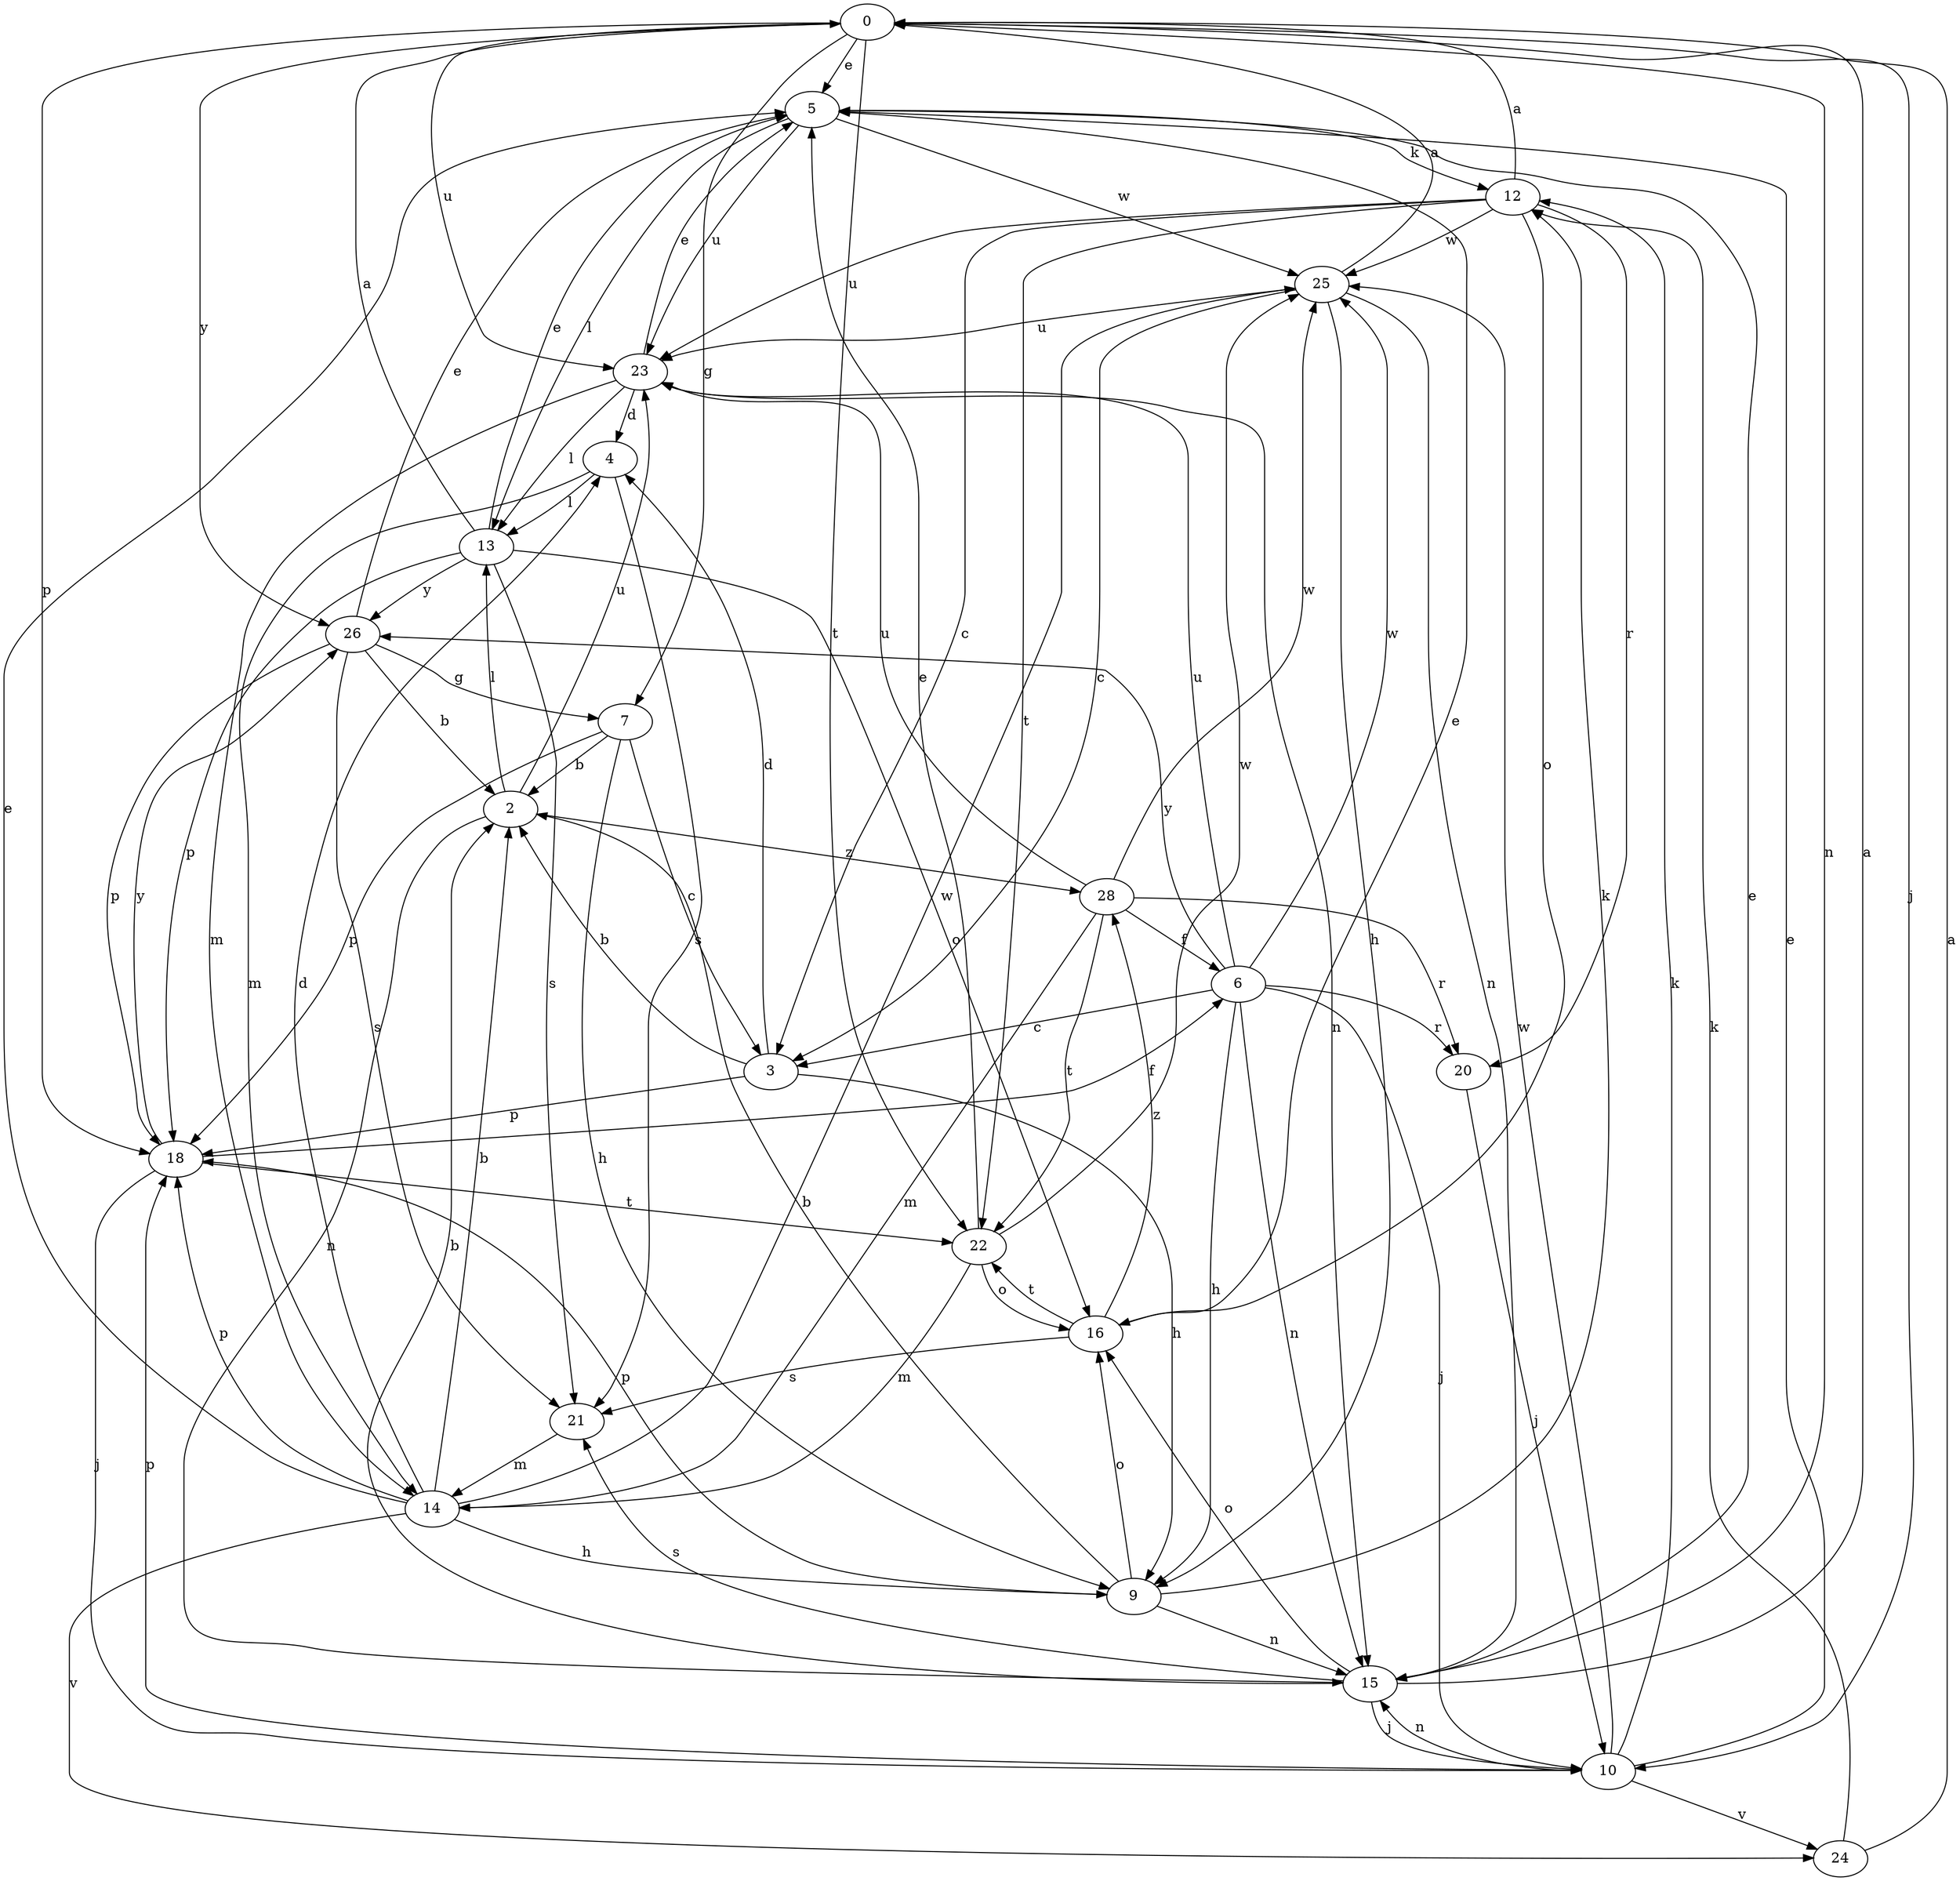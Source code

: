 strict digraph  {
0;
2;
3;
4;
5;
6;
7;
9;
10;
12;
13;
14;
15;
16;
18;
20;
21;
22;
23;
24;
25;
26;
28;
0 -> 5  [label=e];
0 -> 7  [label=g];
0 -> 10  [label=j];
0 -> 15  [label=n];
0 -> 18  [label=p];
0 -> 22  [label=t];
0 -> 23  [label=u];
0 -> 26  [label=y];
2 -> 13  [label=l];
2 -> 15  [label=n];
2 -> 23  [label=u];
2 -> 28  [label=z];
3 -> 2  [label=b];
3 -> 4  [label=d];
3 -> 9  [label=h];
3 -> 18  [label=p];
4 -> 13  [label=l];
4 -> 14  [label=m];
4 -> 21  [label=s];
5 -> 12  [label=k];
5 -> 13  [label=l];
5 -> 23  [label=u];
5 -> 25  [label=w];
6 -> 3  [label=c];
6 -> 9  [label=h];
6 -> 10  [label=j];
6 -> 15  [label=n];
6 -> 20  [label=r];
6 -> 23  [label=u];
6 -> 25  [label=w];
6 -> 26  [label=y];
7 -> 2  [label=b];
7 -> 3  [label=c];
7 -> 9  [label=h];
7 -> 18  [label=p];
9 -> 2  [label=b];
9 -> 12  [label=k];
9 -> 15  [label=n];
9 -> 16  [label=o];
9 -> 18  [label=p];
10 -> 5  [label=e];
10 -> 12  [label=k];
10 -> 15  [label=n];
10 -> 18  [label=p];
10 -> 24  [label=v];
10 -> 25  [label=w];
12 -> 0  [label=a];
12 -> 3  [label=c];
12 -> 16  [label=o];
12 -> 20  [label=r];
12 -> 22  [label=t];
12 -> 23  [label=u];
12 -> 25  [label=w];
13 -> 0  [label=a];
13 -> 5  [label=e];
13 -> 16  [label=o];
13 -> 18  [label=p];
13 -> 21  [label=s];
13 -> 26  [label=y];
14 -> 2  [label=b];
14 -> 4  [label=d];
14 -> 5  [label=e];
14 -> 9  [label=h];
14 -> 18  [label=p];
14 -> 24  [label=v];
14 -> 25  [label=w];
15 -> 0  [label=a];
15 -> 2  [label=b];
15 -> 5  [label=e];
15 -> 10  [label=j];
15 -> 16  [label=o];
15 -> 21  [label=s];
16 -> 5  [label=e];
16 -> 21  [label=s];
16 -> 22  [label=t];
16 -> 28  [label=z];
18 -> 6  [label=f];
18 -> 10  [label=j];
18 -> 22  [label=t];
18 -> 26  [label=y];
20 -> 10  [label=j];
21 -> 14  [label=m];
22 -> 5  [label=e];
22 -> 14  [label=m];
22 -> 16  [label=o];
22 -> 25  [label=w];
23 -> 4  [label=d];
23 -> 5  [label=e];
23 -> 13  [label=l];
23 -> 14  [label=m];
23 -> 15  [label=n];
24 -> 0  [label=a];
24 -> 12  [label=k];
25 -> 0  [label=a];
25 -> 3  [label=c];
25 -> 9  [label=h];
25 -> 15  [label=n];
25 -> 23  [label=u];
26 -> 2  [label=b];
26 -> 5  [label=e];
26 -> 7  [label=g];
26 -> 18  [label=p];
26 -> 21  [label=s];
28 -> 6  [label=f];
28 -> 14  [label=m];
28 -> 20  [label=r];
28 -> 22  [label=t];
28 -> 23  [label=u];
28 -> 25  [label=w];
}

